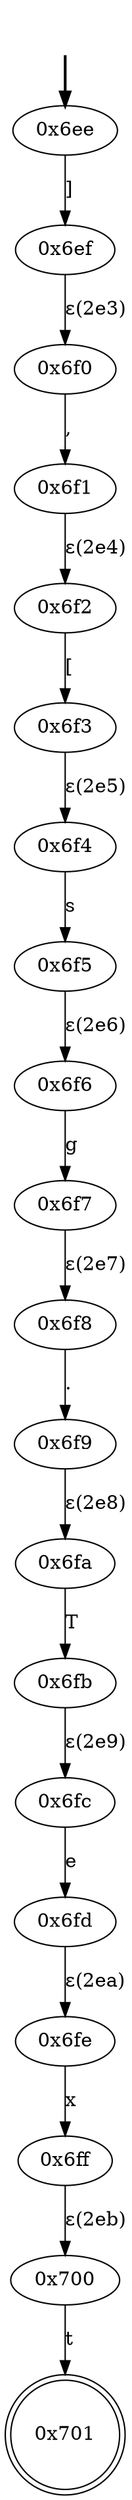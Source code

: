digraph {
	fake [style=invisible]
	"0x6ee" [root=true]
	"0x6ef"
	"0x6f0"
	"0x6f1"
	"0x6f2"
	"0x6f3"
	"0x6f4"
	"0x6f5"
	"0x6f6"
	"0x6f7"
	"0x6f8"
	"0x6f9"
	"0x6fa"
	"0x6fb"
	"0x6fc"
	"0x6fd"
	"0x6fe"
	"0x6ff"
	"0x700"
	"0x701" [shape=doublecircle]
	fake -> "0x6ee" [style=bold]
	"0x6ee" -> "0x6ef" [label="]"]
	"0x6f0" -> "0x6f1" [label=","]
	"0x6ef" -> "0x6f0" [label="ε(2e3)"]
	"0x6f2" -> "0x6f3" [label="["]
	"0x6f1" -> "0x6f2" [label="ε(2e4)"]
	"0x6f4" -> "0x6f5" [label=s]
	"0x6f3" -> "0x6f4" [label="ε(2e5)"]
	"0x6f6" -> "0x6f7" [label=g]
	"0x6f5" -> "0x6f6" [label="ε(2e6)"]
	"0x6f8" -> "0x6f9" [label="."]
	"0x6f7" -> "0x6f8" [label="ε(2e7)"]
	"0x6fa" -> "0x6fb" [label=T]
	"0x6f9" -> "0x6fa" [label="ε(2e8)"]
	"0x6fc" -> "0x6fd" [label=e]
	"0x6fb" -> "0x6fc" [label="ε(2e9)"]
	"0x6fe" -> "0x6ff" [label=x]
	"0x6fd" -> "0x6fe" [label="ε(2ea)"]
	"0x700" -> "0x701" [label=t]
	"0x6ff" -> "0x700" [label="ε(2eb)"]
}
